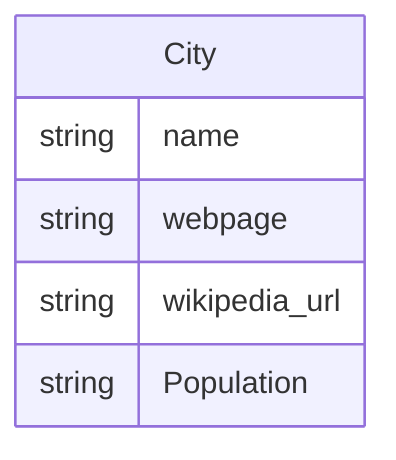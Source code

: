 erDiagram
City {
    string name  
    string webpage  
    string wikipedia_url  
    string Population  
}